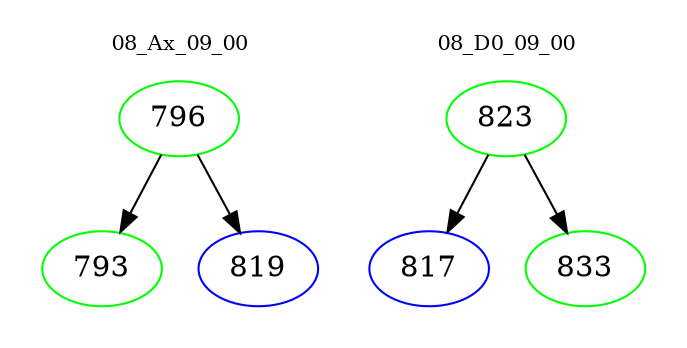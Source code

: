 digraph{
subgraph cluster_0 {
color = white
label = "08_Ax_09_00";
fontsize=10;
T0_796 [label="796", color="green"]
T0_796 -> T0_793 [color="black"]
T0_793 [label="793", color="green"]
T0_796 -> T0_819 [color="black"]
T0_819 [label="819", color="blue"]
}
subgraph cluster_1 {
color = white
label = "08_D0_09_00";
fontsize=10;
T1_823 [label="823", color="green"]
T1_823 -> T1_817 [color="black"]
T1_817 [label="817", color="blue"]
T1_823 -> T1_833 [color="black"]
T1_833 [label="833", color="green"]
}
}
